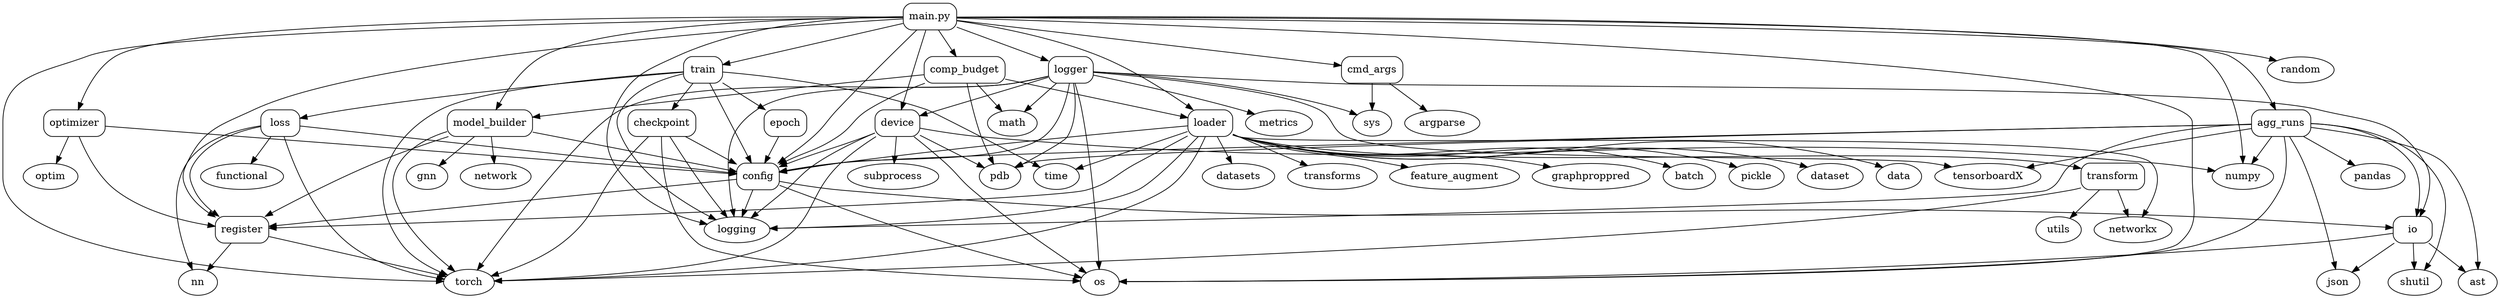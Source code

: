 digraph G {
	graph [dpi=300, grap_name="TOP-DOWN design"];
	node [label="\N"];
	graph [bb="0,0,3122,406"];
	"main.py" [shape=Mrecord, pos="1219,387", width="0.84028", height="0.51389"];
	os [pos="1424,18", width="0.75", height="0.5"];
	random [pos="2872,313", width="1.0604", height="0.5"];
	numpy [pos="2794,165", width="0.98259", height="0.5"];
	torch [pos="600,18", width="0.81802", height="0.5"];
	logging [pos="959,91", width="1.0284", height="0.5"];
	cmd_args [shape=Mrecord, pos="1774,313", width=1, height="0.51389"];
	argparse [pos="1861,239", width="1.1472", height="0.5"];
	sys [pos="1774,239", width="0.75", height="0.5"];
	config [shape=Mrecord, pos="987,165", width="0.75", height="0.51389"];
	io [shape=Mrecord, pos="3007,91", width="0.75", height="0.51389"];
	json [pos="2918,18", width="0.75", height="0.5"];
	shutil [pos="3011,18", width="0.81802", height="0.5"];
	ast [pos="3095,18", width="0.75", height="0.5"];
	register [shape=Mrecord, pos="308,91", width="0.78472", height="0.51389"];
	nn [pos="252,18", width="0.75", height="0.5"];
	loader [shape=Mrecord, pos="1572,239", width="0.75", height="0.51389"];
	networkx [pos="2658,91", width="1.2249", height="0.5"];
	time [pos="1369,165", width="0.75", height="0.5"];
	pickle [pos="2201,165", width="0.89579", height="0.5"];
	dataset [pos="2288,165", width="1.0055", height="0.5"];
	data [pos="2369,165", width="0.75", height="0.5"];
	datasets [pos="1606,165", width="1.1152", height="0.5"];
	transforms [pos="1714,165", width="1.3895", height="0.5"];
	feature_augment [pos="1852,165", width="1.9471", height="0.5"];
	transform [shape=Mrecord, pos="2628,165", width="0.97917", height="0.51389"];
	utils [pos="2569,91", width="0.75", height="0.5"];
	graphproppred [pos="2006,165", width="1.8145", height="0.5"];
	batch [pos="2120,165", width="0.84093", height="0.5"];
	logger [shape=Mrecord, pos="1399,313", width="0.75", height="0.51389"];
	math [pos="1323,239", width="0.78608", height="0.5"];
	pdb [pos="1297,165", width="0.75", height="0.5"];
	metrics [pos="1654,239", width="1.0284", height="0.5"];
	tensorboardX [pos="2475,165", width="1.6958", height="0.5"];
	device [shape=Mrecord, pos="1173,239", width="0.75", height="0.51389"];
	subprocess [pos="1161,165", width="1.4534", height="0.5"];
	optimizer [shape=Mrecord, pos="96,239", width="0.94444", height="0.51389"];
	optim [pos="60,165", width="0.87288", height="0.5"];
	model_builder [shape=Mrecord, pos="636,239", width="1.3403", height="0.51389"];
	gnn [pos="551,165", width="0.75", height="0.5"];
	network [pos="636,165", width="1.1152", height="0.5"];
	train [shape=Mrecord, pos="918,313", width="0.75", height="0.51389"];
	loss [shape=Mrecord, pos="355,239", width="0.75", height="0.51389"];
	functional [pos="308,165", width="1.2798", height="0.5"];
	epoch [shape=Mrecord, pos="1025,239", width="0.75", height="0.51389"];
	checkpoint [shape=Mrecord, pos="865,239", width="1.0833", height="0.51389"];
	agg_runs [shape=Mrecord, pos="2844,239", width="0.94444", height="0.51389"];
	pandas [pos="2960,165", width="1.0055", height="0.5"];
	comp_budget [shape=Mrecord, pos="1261,313", width="1.3125", height="0.51389"];
	"main.py" -> os [pos="e,1451.2,19.179 1249.5,384.7 1463.5,375.42 2730,317.21 2730,240 2730,240 2730,240 2730,164 2730,122.25 2742.8,99.029 2711,72 2662.1\
,30.489 1667.5,20.816 1461.3,19.253"];
	"main.py" -> random [pos="e,2844.1,325.38 1249.6,386.21 1443.4,387.38 2502.5,390.92 2820,332 2824.7,331.12 2829.6,329.89 2834.4,328.48"];
	"main.py" -> numpy [pos="e,2794.7,183.15 1249.8,385.92 1460.6,385.24 2682.7,379.29 2744,332 2786.5,299.22 2794.1,231.52 2794.7,193.48"];
	"main.py" -> torch [pos="e,570.65,19.711 1188.3,385.67 1020,383.7 212.84,372.19 110,332 50.639,308.8 0,303.73 0,240 0,240 0,240 0,164 0,48.313 426.77,24.625\
 560.45,20.043"];
	"main.py" -> logging [pos="e,925.59,99.059 1188.3,383.51 1115.6,377.24 935.5,359.32 882,332 840.58,310.85 825.8,300.97 808,258 788.36,210.6 800.67,183.21 836\
,146 857.36,123.5 889.72,109.81 915.9,101.84"];
	"main.py" -> cmd_args [pos="e,1737.8,318.7 1249.6,382.03 1341.9,370.06 1617.4,334.31 1727.7,320.01"];
	cmd_args -> argparse [pos="e,1842.6,255.23 1794.6,294.94 1806.6,285.04 1821.7,272.48 1834.6,261.87"];
	cmd_args -> sys [pos="e,1774,257.44 1774,294.94 1774,286.81 1774,276.88 1774,267.7"];
	"main.py" -> config [pos="e,1013.5,183.14 1201.7,368.92 1177.3,344.66 1131.5,298.67 1094,258 1078.8,241.55 1077.5,235.13 1061,220 1049,208.98 1034.8,198.14\
 1022,189.1"];
	config -> logging [pos="e,965.59,108.94 980.36,146.94 977.05,138.42 972.97,127.92 969.26,118.4"];
	config -> os [pos="e,1399,24.901 1014.1,152.61 1058.4,134.26 1149.2,97.62 1228,72 1283.7,53.889 1349.7,36.961 1389.1,27.31"];
	config -> io [pos="e,2979.7,94.014 1014,158.59 1036.6,154.32 1069.8,148.66 1099,146 1812.7,80.991 1995,139.75 2711,110 2804,106.13 2913.3,98.748 2969.5\
,94.744"];
	io -> json [pos="e,2934.6,32.25 2985.5,72.813 2972.5,62.481 2956,49.299 2942.5,38.568"];
	io -> os [pos="e,1451.2,19.024 2979.9,85.613 2952.7,81.389 2909.6,75.186 2872,72 2312.2,24.542 1627,19.552 1461.3,19.051"];
	io -> shutil [pos="e,3010,36.029 3008,72.813 3008.4,64.789 3009,55.047 3009.5,46.069"];
	io -> ast [pos="e,3078.3,32.477 3028.3,72.813 3041,62.549 3057.2,49.473 3070.5,38.78"];
	config -> register [pos="e,336.61,95.034 959.96,161.13 854.51,149.95 470.57,109.24 346.76,96.11"];
	register -> torch [pos="e,573.06,25.551 336.53,83.063 389.73,70.127 504.03,42.335 563.05,27.984"];
	register -> nn [pos="e,264.29,34.576 294.44,72.813 287.26,63.707 278.33,52.388 270.52,42.483"];
	"main.py" -> loader [pos="e,1551.5,257.11 1249.8,381.74 1292.7,375.05 1372.3,359.86 1435,332 1475.4,314.05 1516.9,284.31 1543.4,263.52"];
	loader -> networkx [pos="e,2667.8,108.76 1599,222.97 1602,221.79 1605,220.76 1608,220 1665.3,205.44 2630.9,226.52 2672,184 2688.7,166.75 2681.3,138.56 2672.2\
,117.93"];
	loader -> time [pos="e,1392.5,174.33 1544.6,228.29 1507.6,215.16 1441.7,191.78 1402,177.7"];
	loader -> logging [pos="e,995.86,92.772 1556.6,220.8 1534.7,196.67 1494.8,154.74 1476,146 1393,107.53 1117.3,96.125 1006.1,93.045"];
	loader -> pickle [pos="e,2177.5,177.73 1599.1,223.07 1602,221.86 1605,220.8 1608,220 1844.9,155.86 1920.3,241.16 2159,184 2162,183.28 2165,182.37 2168.1\
,181.34"];
	loader -> dataset [pos="e,2262.2,177.75 1599.1,223.04 1602,221.84 1605,220.79 1608,220 1880.7,147.39 1966.3,244.17 2242,184 2245.5,183.25 2249,182.27 2252.5\
,181.16"];
	loader -> torch [pos="e,629.36,19.78 1566.1,220.91 1557.8,199.64 1540.5,163.94 1513,146 1365.3,49.627 795.01,25.059 639.41,20.092"];
	loader -> data [pos="e,2349.4,177.63 1599.1,223.02 1602,221.82 1605,220.78 1608,220 1920.1,138.11 2020.9,265.89 2333,184 2335.3,183.39 2337.7,182.61 \
2340,181.73"];
	loader -> datasets [pos="e,1598,182.94 1580.1,220.94 1584.1,212.33 1589.1,201.7 1593.7,192.09"];
	loader -> transforms [pos="e,1686.1,180.15 1599,224.29 1621.2,213.07 1652.7,197.1 1677.1,184.71"];
	loader -> config [pos="e,1014.1,170.71 1544.8,235.33 1472.2,228.12 1268.1,207.23 1099,184 1074,180.57 1046,176.07 1024.2,172.42"];
	loader -> feature_augment [pos="e,1801.4,177.59 1599.2,223.52 1602.1,222.23 1605.1,221.02 1608,220 1678.8,195.02 1699.7,200.34 1773,184 1779,182.65 1785.3,181.24\
 1791.6,179.82"];
	loader -> transform [pos="e,2592.3,175.18 1599,222.98 1602,221.8 1605,220.76 1608,220 1809.8,168.24 2338.3,210.18 2545,184 2557.2,182.45 2570.3,179.99 2582.4\
,177.39"];
	transform -> networkx [pos="e,2650.9,108.94 2635.1,146.94 2638.7,138.42 2643,127.92 2647,118.4"];
	transform -> torch [pos="e,629.41,19.754 2592.3,149.79 2587.5,148.3 2582.7,146.98 2578,146 2187.7,64.918 883.81,26.578 639.59,20.025"];
	transform -> utils [pos="e,2581.7,107.47 2614,146.94 2606.3,137.49 2596.5,125.6 2588.1,115.31"];
	loader -> register [pos="e,336.65,92.638 1544.8,222.82 1498.5,196.97 1408.8,147.07 1405,146 1301.6,116.68 529.97,97.132 346.88,92.874"];
	loader -> graphproppred [pos="e,1960.2,177.95 1599.1,223.21 1602.1,221.97 1605.1,220.87 1608,220 1746.5,179.07 1788.7,208.9 1931,184 1937.2,182.91 1943.7,181.61\
 1950.2,180.21"];
	loader -> batch [pos="e,2098.1,177.51 1599.1,223.1 1602,221.89 1605,220.82 1608,220 1810.8,163.91 1876.1,235.95 2080,184 2082.8,183.28 2085.7,182.37 2088.6\
,181.34"];
	"main.py" -> logger [pos="e,1371.9,324.86 1249.5,373.79 1280.8,361.3 1329.3,341.9 1362.5,328.6"];
	logger -> torch [pos="e,611.77,34.754 1371.8,305.01 1356,301.18 1335.5,296.68 1317,294 1206.8,278.02 917.18,306.73 817,258 766.05,233.22 660.23,98.503\
 617.98,42.96"];
	logger -> math [pos="e,1338.3,254.51 1381,294.94 1370.4,284.94 1357,272.21 1345.7,261.52"];
	logger -> os [pos="e,1424.6,36.231 1404.9,294.71 1408.2,284.22 1412,270.49 1414,258 1426,182.01 1425.9,90.866 1424.9,46.277"];
	logger -> sys [pos="e,1752.7,250.58 1426.4,309.94 1484.1,305.08 1622,290.76 1733,258 1736.4,257 1739.9,255.79 1743.3,254.48"];
	logger -> logging [pos="e,955.83,108.95 1371.8,305.27 1355.9,301.52 1335.4,297.02 1317,294 1244.6,282.12 1049.4,299.58 989,258 945.7,228.2 947.14,198.42\
 951,146 951.65,137.13 952.9,127.51 954.22,118.87"];
	logger -> config [pos="e,1014.1,170.53 1396.8,294.64 1393.2,273.43 1383.7,238.14 1360,220 1313.5,184.41 1156.9,192.65 1099,184 1074.1,180.28 1046,175.77\
 1024.3,172.2"];
	logger -> io [pos="e,3016.8,109.18 1426.4,310.29 1482.9,306.81 1616.6,298.81 1729,294 1857.6,288.49 2762.7,291.49 2887,258 2953.8,240 2988.6,243.44\
 3024,184 3035.9,164.07 3029.2,137.73 3021,118.35"];
	logger -> pdb [pos="e,1317.9,176.97 1402.7,294.94 1405.9,275.29 1408.2,242.79 1394,220 1392,216.73 1354.6,196.47 1326.9,181.73"];
	logger -> metrics [pos="e,1626.5,251.4 1426,306.11 1466.1,297.13 1543.6,278.82 1608,258 1610.9,257.05 1613.9,256.02 1616.9,254.94"];
	logger -> tensorboardX [pos="e,2433.1,178.21 1426.1,312.43 1481,312.21 1608,306.06 1700,258 1721.2,246.94 1716.2,229.73 1738,220 1873.6,159.52 2258.3,206.59 \
2405,184 2410.9,183.09 2417,181.91 2423,180.57"];
	logger -> device [pos="e,1200,248.6 1371.7,303.32 1331.2,290.41 1255.1,266.16 1209.7,251.71"];
	device -> torch [pos="e,629.37,20.102 1146.5,220.95 1131.8,210.98 1113.6,197.68 1099,184 1051.5,139.63 1062,103.23 1005,72 942.55,37.777 728.82,24.631\
 639.61,20.555"];
	device -> subprocess [pos="e,1163.9,183.44 1170.2,220.94 1168.8,212.72 1167.1,202.66 1165.6,193.41"];
	device -> numpy [pos="e,2761.2,171.93 1200,232.62 1222.6,228.37 1255.8,222.71 1285,220 1899,162.95 2057.6,237.1 2672,184 2698.5,181.71 2728,177.41 2751.3\
,173.59"];
	device -> pdb [pos="e,1277.2,177.52 1200.2,222.2 1220.4,210.5 1247.8,194.58 1268.3,182.68"];
	device -> config [pos="e,1014.2,178.31 1145.8,225.69 1141.2,223.72 1136.5,221.76 1132,220 1086.5,202.15 1073.5,201.85 1028,184 1026.6,183.45 1025.2,182.88\
 1023.7,182.3"];
	device -> logging [pos="e,977.02,107.02 1146,225.33 1119.1,212.57 1080,193.45 1066,184 1044.9,169.69 1042.3,162.67 1023,146 1010.5,135.19 996.45,123.33 \
984.73,113.48"];
	device -> os [pos="e,1406.2,31.551 1188.2,220.66 1205.2,201.6 1233.9,170.45 1261,146 1306.9,104.49 1365,61.234 1398,37.447"];
	"main.py" -> optimizer [pos="e,99.497,257.06 1188.4,386.25 1022.3,387.39 234.02,389.7 144,332 121.32,317.46 108.76,288.52 102.23,266.96"];
	optimizer -> config [pos="e,959.96,168.18 130.11,235.24 270.56,223.89 803.56,180.82 949.73,169.01"];
	optimizer -> optim [pos="e,68.222,182.44 87.469,220.94 83.102,212.2 77.697,201.39 72.839,191.68"];
	optimizer -> register [pos="e,279.31,94.847 100.59,220.9 106.99,200.29 120.52,165.94 144,146 179.77,115.63 233.12,102.21 269.17,96.365"];
	"main.py" -> model_builder [pos="e,643.93,257.01 1188.3,385.85 1091.1,384.88 791.3,378.16 708,332 681.11,317.1 660.82,287.59 648.75,266"];
	model_builder -> torch [pos="e,583.03,32.767 587.21,229.44 561.04,222.1 530.96,208.61 515,184 482.88,134.49 540.22,71.369 575.46,39.453"];
	model_builder -> config [pos="e,959.88,171.56 684.81,227.99 755.82,213.42 886.11,186.7 949.87,173.62"];
	model_builder -> gnn [pos="e,567.03,179.57 615.86,220.94 603.5,210.47 587.61,197.01 574.66,186.04"];
	model_builder -> network [pos="e,636,183.44 636,220.94 636,212.81 636,202.88 636,193.7"];
	model_builder -> register [pos="e,336.59,108.82 587.42,223.03 556.75,213.07 516.53,199.08 482,184 433.56,162.84 380.14,133.67 345.43,113.88"];
	"main.py" -> train [pos="e,945.09,320.48 1188.5,378.7 1132.8,365.38 1015,337.2 954.92,322.83"];
	train -> torch [pos="e,575.07,27.948 890.97,309.83 820.56,303.83 633.16,285.66 578,258 535.86,236.87 520.33,227.43 502,184 495.43,168.44 500.53,162.83\
 502,146 504.9,112.73 496.32,99.681 515,72 527.15,53.998 547.67,40.948 565.5,32.302"];
	train -> time [pos="e,1350,178.03 945.29,310.02 997.8,305.55 1115.9,292.25 1209,258 1235.9,248.11 1303.2,207.21 1341.4,183.4"];
	train -> logging [pos="e,934.69,104.73 890.64,305.76 866.53,298.66 832.84,284.44 817,258 808.32,243.51 810.48,235.58 817,220 838.1,169.54 890.87,131.01\
 925.79,109.96"];
	train -> config [pos="e,978.79,183.38 926.05,294.97 937.93,269.83 960.27,222.55 974.36,192.76"];
	train -> loss [pos="e,382.16,246.12 890.9,309.74 818.25,303.49 613.15,284.69 444,258 426.88,255.3 408.06,251.6 392.15,248.26"];
	loss -> torch [pos="e,571.27,22.327 359.54,220.98 369.31,187.58 395.48,113.12 444,72 477.52,43.591 526.98,30.193 561.18,24.019"];
	loss -> nn [pos="e,245.45,35.534 327.55,233.18 301,226.9 262.18,213.07 244,184 217.4,141.47 230.88,80.036 242.09,45.379"];
	loss -> functional [pos="e,319.06,182.94 343.86,220.94 338.13,212.15 331.02,201.26 324.64,191.5"];
	loss -> register [pos="e,282.9,109.23 327.85,231.98 303.47,224.97 269.12,210.78 253,184 244.29,169.53 246.47,161.57 253,146 257.81,134.53 266.38,124.27\
 275.35,115.85"];
	loss -> config [pos="e,959.94,169.08 382.16,234.91 482.74,223.45 834.21,183.41 949.82,170.24"];
	train -> epoch [pos="e,999.45,257.19 943.36,294.94 957.64,285.32 975.68,273.19 991.16,262.77"];
	epoch -> config [pos="e,996.2,183.44 1016,220.94 1011.5,212.45 1006,202.01 1001,192.51"];
	train -> checkpoint [pos="e,877.84,257.44 905.44,294.94 899,286.19 891.02,275.35 883.86,265.63"];
	checkpoint -> config [pos="e,959.97,181.95 893.91,220.94 911.11,210.79 933.06,197.83 951.33,187.05"];
	checkpoint -> torch [pos="e,626.4,26.679 843.76,220.93 831.6,210.74 816.35,197.24 804,184 761.2,138.1 767.23,110.93 718,72 693.54,52.657 660.89,38.704 636.14\
,29.985"];
	checkpoint -> os [pos="e,1397.1,20.053 864.24,220.87 863.74,186.59 868,109.62 913,72 949.25,41.692 1275.6,25.244 1387,20.478"];
	checkpoint -> logging [pos="e,945.88,108.15 873.95,221 884.02,202.23 901.18,171.34 918,146 924.68,135.94 932.59,125.27 939.67,116.09"];
	"main.py" -> agg_runs [pos="e,2838,257.27 1249.8,385.73 1462.8,383.75 2712.5,370.52 2782,332 2807.4,317.91 2824.4,288.47 2834.1,266.67"];
	agg_runs -> os [pos="e,1451,19.087 2846.8,220.95 2849.2,201.6 2850.5,169.65 2838,146 2813.2,98.95 2793.9,90.408 2744,72 2620.9,26.561 1662.6,20.007 1461.1\
,19.128"];
	agg_runs -> json [pos="e,2914.4,36.243 2854,220.92 2859.8,210.5 2867,196.77 2872,184 2890.6,136.81 2904.8,79.267 2912.3,46.109"];
	agg_runs -> numpy [pos="e,2805.4,182.44 2832.2,220.94 2825.9,211.93 2818.1,200.72 2811.2,190.77"];
	agg_runs -> shutil [pos="e,3023.6,34.638 2878.3,237.35 2918.8,234.69 2985.6,224 3024,184 3059,147.59 3056.5,120.64 3043,72 3040.2,61.856 3034.8,51.714 3029.3\
,43.058"];
	agg_runs -> ast [pos="e,3095.6,36.215 2878.2,238.89 2923.7,238.14 3003.8,229.78 3050,184 3087.1,147.27 3094.5,83.168 3095.4,46.614"];
	agg_runs -> pandas [pos="e,2938.1,179.57 2871.5,220.94 2888.8,210.17 2911.3,196.25 2929.2,185.11"];
	agg_runs -> logging [pos="e,996.27,92.508 2810,236.94 2758.2,234.06 2658.1,223.38 2584,184 2562.6,172.64 2567.3,155.5 2545,146 2472.5,115.08 1262.4,96.291\
 1006.4,92.651"];
	agg_runs -> config [pos="e,1014,171.34 2809.7,237.54 2596.5,234.59 1448.8,217.38 1099,184 1073.9,181.6 1045.9,177.1 1024.2,173.2"];
	agg_runs -> io [pos="e,3012,109.12 2878.3,237.34 2916.2,234.55 2975.8,223.65 3005,184 3018.6,165.57 3017.6,138.96 3014.1,119.09"];
	agg_runs -> tensorboardX [pos="e,2520.1,177.25 2809.9,232.36 2755,223.12 2643.7,203.83 2550,184 2543.5,182.62 2536.7,181.1 2529.9,179.54"];
	agg_runs -> pdb [pos="e,1316.6,177.68 2809.7,237.19 2591.6,231.97 1406.9,202.84 1333,184 1330.7,183.4 1328.3,182.64 1325.9,181.76"];
	"main.py" -> comp_budget [pos="e,1250.8,331.44 1229,368.94 1234,360.37 1240.1,349.79 1245.7,340.22"];
	comp_budget -> math [pos="e,1309.7,255.47 1275.7,294.94 1283.8,285.49 1294.1,273.6 1302.9,263.31"];
	comp_budget -> loader [pos="e,1544.7,246.31 1308.6,300.99 1370.7,286.6 1478.3,261.7 1534.8,248.61"];
	comp_budget -> model_builder [pos="e,684.65,246.02 1213.3,306.73 1127.4,297.21 941.06,276.44 784,258 754.59,254.55 721.92,250.59 694.77,247.26"];
	comp_budget -> config [pos="e,1014.2,181.44 1213.3,295.29 1189.5,285.95 1160.8,273.14 1137,258 1115.5,244.3 1115.3,234.1 1094,220 1065.8,201.32 1053.9,200.98\
 1023.3,186.06"];
	comp_budget -> pdb [pos="e,1292.8,182.93 1265.2,294.97 1271.4,269.8 1283.1,222.46 1290.4,192.67"];
	"main.py" -> device [pos="e,1178.5,257.38 1213.6,368.97 1205.7,343.94 1190.9,296.96 1181.6,267.15"];
	"main.py" -> register [pos="e,279.23,108.13 1188.1,384.46 1048.2,377.06 474.74,342.01 319,258 277.79,235.77 262.07,227.2 244,184 237.48,168.42 236.88,161.32\
 244,146 249.86,133.39 260.27,122.67 271.02,114.18"];
}
